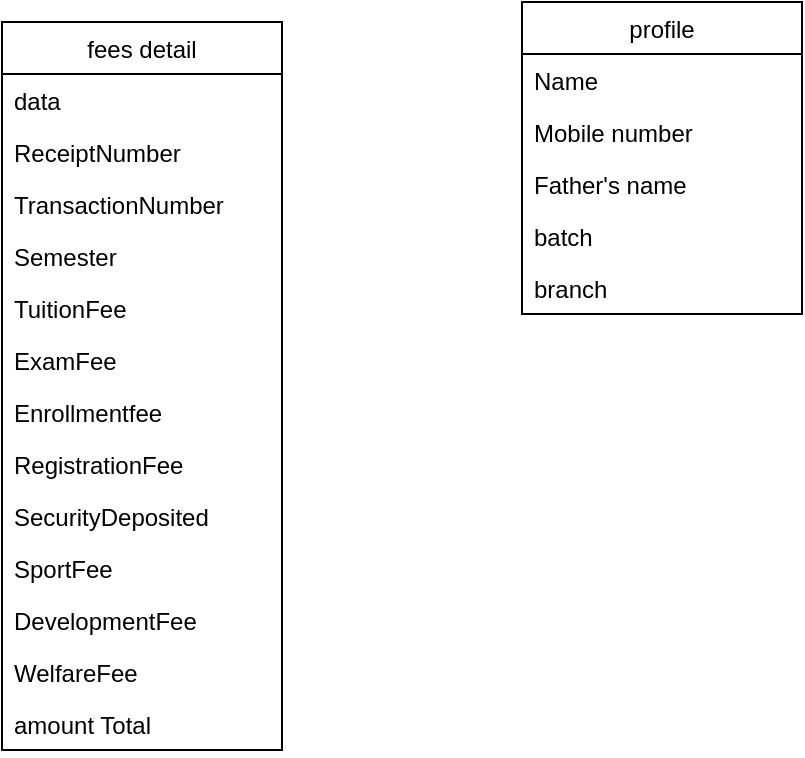 <mxfile version="20.3.3" type="github">
  <diagram id="C5RBs43oDa-KdzZeNtuy" name="Page-1">
    <mxGraphModel dx="910" dy="523" grid="1" gridSize="10" guides="1" tooltips="1" connect="1" arrows="1" fold="1" page="1" pageScale="1" pageWidth="827" pageHeight="1169" math="0" shadow="0">
      <root>
        <mxCell id="WIyWlLk6GJQsqaUBKTNV-0" />
        <mxCell id="WIyWlLk6GJQsqaUBKTNV-1" parent="WIyWlLk6GJQsqaUBKTNV-0" />
        <mxCell id="69zGZlrZlkScKgm8g0BG-0" value="profile " style="swimlane;fontStyle=0;childLayout=stackLayout;horizontal=1;startSize=26;fillColor=none;horizontalStack=0;resizeParent=1;resizeParentMax=0;resizeLast=0;collapsible=1;marginBottom=0;" parent="WIyWlLk6GJQsqaUBKTNV-1" vertex="1">
          <mxGeometry x="450" y="290" width="140" height="156" as="geometry" />
        </mxCell>
        <mxCell id="69zGZlrZlkScKgm8g0BG-1" value="Name" style="text;strokeColor=none;fillColor=none;align=left;verticalAlign=top;spacingLeft=4;spacingRight=4;overflow=hidden;rotatable=0;points=[[0,0.5],[1,0.5]];portConstraint=eastwest;" parent="69zGZlrZlkScKgm8g0BG-0" vertex="1">
          <mxGeometry y="26" width="140" height="26" as="geometry" />
        </mxCell>
        <mxCell id="69zGZlrZlkScKgm8g0BG-2" value="Mobile number " style="text;strokeColor=none;fillColor=none;align=left;verticalAlign=top;spacingLeft=4;spacingRight=4;overflow=hidden;rotatable=0;points=[[0,0.5],[1,0.5]];portConstraint=eastwest;" parent="69zGZlrZlkScKgm8g0BG-0" vertex="1">
          <mxGeometry y="52" width="140" height="26" as="geometry" />
        </mxCell>
        <mxCell id="69zGZlrZlkScKgm8g0BG-3" value="Father&#39;s name" style="text;strokeColor=none;fillColor=none;align=left;verticalAlign=top;spacingLeft=4;spacingRight=4;overflow=hidden;rotatable=0;points=[[0,0.5],[1,0.5]];portConstraint=eastwest;" parent="69zGZlrZlkScKgm8g0BG-0" vertex="1">
          <mxGeometry y="78" width="140" height="26" as="geometry" />
        </mxCell>
        <mxCell id="69zGZlrZlkScKgm8g0BG-4" value="batch" style="text;strokeColor=none;fillColor=none;align=left;verticalAlign=top;spacingLeft=4;spacingRight=4;overflow=hidden;rotatable=0;points=[[0,0.5],[1,0.5]];portConstraint=eastwest;" parent="69zGZlrZlkScKgm8g0BG-0" vertex="1">
          <mxGeometry y="104" width="140" height="26" as="geometry" />
        </mxCell>
        <mxCell id="69zGZlrZlkScKgm8g0BG-5" value="branch" style="text;strokeColor=none;fillColor=none;align=left;verticalAlign=top;spacingLeft=4;spacingRight=4;overflow=hidden;rotatable=0;points=[[0,0.5],[1,0.5]];portConstraint=eastwest;" parent="69zGZlrZlkScKgm8g0BG-0" vertex="1">
          <mxGeometry y="130" width="140" height="26" as="geometry" />
        </mxCell>
        <mxCell id="69zGZlrZlkScKgm8g0BG-7" value="fees detail" style="swimlane;fontStyle=0;childLayout=stackLayout;horizontal=1;startSize=26;fillColor=none;horizontalStack=0;resizeParent=1;resizeParentMax=0;resizeLast=0;collapsible=1;marginBottom=0;" parent="WIyWlLk6GJQsqaUBKTNV-1" vertex="1">
          <mxGeometry x="190" y="300" width="140" height="364" as="geometry" />
        </mxCell>
        <mxCell id="69zGZlrZlkScKgm8g0BG-8" value="data" style="text;strokeColor=none;fillColor=none;align=left;verticalAlign=top;spacingLeft=4;spacingRight=4;overflow=hidden;rotatable=0;points=[[0,0.5],[1,0.5]];portConstraint=eastwest;" parent="69zGZlrZlkScKgm8g0BG-7" vertex="1">
          <mxGeometry y="26" width="140" height="26" as="geometry" />
        </mxCell>
        <mxCell id="69zGZlrZlkScKgm8g0BG-9" value="ReceiptNumber" style="text;strokeColor=none;fillColor=none;align=left;verticalAlign=top;spacingLeft=4;spacingRight=4;overflow=hidden;rotatable=0;points=[[0,0.5],[1,0.5]];portConstraint=eastwest;" parent="69zGZlrZlkScKgm8g0BG-7" vertex="1">
          <mxGeometry y="52" width="140" height="26" as="geometry" />
        </mxCell>
        <mxCell id="69zGZlrZlkScKgm8g0BG-10" value="TransactionNumber" style="text;strokeColor=none;fillColor=none;align=left;verticalAlign=top;spacingLeft=4;spacingRight=4;overflow=hidden;rotatable=0;points=[[0,0.5],[1,0.5]];portConstraint=eastwest;" parent="69zGZlrZlkScKgm8g0BG-7" vertex="1">
          <mxGeometry y="78" width="140" height="26" as="geometry" />
        </mxCell>
        <mxCell id="69zGZlrZlkScKgm8g0BG-11" value="Semester" style="text;strokeColor=none;fillColor=none;align=left;verticalAlign=top;spacingLeft=4;spacingRight=4;overflow=hidden;rotatable=0;points=[[0,0.5],[1,0.5]];portConstraint=eastwest;" parent="69zGZlrZlkScKgm8g0BG-7" vertex="1">
          <mxGeometry y="104" width="140" height="26" as="geometry" />
        </mxCell>
        <mxCell id="69zGZlrZlkScKgm8g0BG-12" value="TuitionFee" style="text;strokeColor=none;fillColor=none;align=left;verticalAlign=top;spacingLeft=4;spacingRight=4;overflow=hidden;rotatable=0;points=[[0,0.5],[1,0.5]];portConstraint=eastwest;" parent="69zGZlrZlkScKgm8g0BG-7" vertex="1">
          <mxGeometry y="130" width="140" height="26" as="geometry" />
        </mxCell>
        <mxCell id="69zGZlrZlkScKgm8g0BG-13" value="ExamFee" style="text;strokeColor=none;fillColor=none;align=left;verticalAlign=top;spacingLeft=4;spacingRight=4;overflow=hidden;rotatable=0;points=[[0,0.5],[1,0.5]];portConstraint=eastwest;" parent="69zGZlrZlkScKgm8g0BG-7" vertex="1">
          <mxGeometry y="156" width="140" height="26" as="geometry" />
        </mxCell>
        <mxCell id="69zGZlrZlkScKgm8g0BG-14" value="Enrollmentfee" style="text;strokeColor=none;fillColor=none;align=left;verticalAlign=top;spacingLeft=4;spacingRight=4;overflow=hidden;rotatable=0;points=[[0,0.5],[1,0.5]];portConstraint=eastwest;" parent="69zGZlrZlkScKgm8g0BG-7" vertex="1">
          <mxGeometry y="182" width="140" height="26" as="geometry" />
        </mxCell>
        <mxCell id="69zGZlrZlkScKgm8g0BG-15" value="RegistrationFee" style="text;strokeColor=none;fillColor=none;align=left;verticalAlign=top;spacingLeft=4;spacingRight=4;overflow=hidden;rotatable=0;points=[[0,0.5],[1,0.5]];portConstraint=eastwest;" parent="69zGZlrZlkScKgm8g0BG-7" vertex="1">
          <mxGeometry y="208" width="140" height="26" as="geometry" />
        </mxCell>
        <mxCell id="69zGZlrZlkScKgm8g0BG-16" value="SecurityDeposited" style="text;strokeColor=none;fillColor=none;align=left;verticalAlign=top;spacingLeft=4;spacingRight=4;overflow=hidden;rotatable=0;points=[[0,0.5],[1,0.5]];portConstraint=eastwest;" parent="69zGZlrZlkScKgm8g0BG-7" vertex="1">
          <mxGeometry y="234" width="140" height="26" as="geometry" />
        </mxCell>
        <mxCell id="69zGZlrZlkScKgm8g0BG-17" value="SportFee" style="text;strokeColor=none;fillColor=none;align=left;verticalAlign=top;spacingLeft=4;spacingRight=4;overflow=hidden;rotatable=0;points=[[0,0.5],[1,0.5]];portConstraint=eastwest;" parent="69zGZlrZlkScKgm8g0BG-7" vertex="1">
          <mxGeometry y="260" width="140" height="26" as="geometry" />
        </mxCell>
        <mxCell id="69zGZlrZlkScKgm8g0BG-18" value="DevelopmentFee" style="text;strokeColor=none;fillColor=none;align=left;verticalAlign=top;spacingLeft=4;spacingRight=4;overflow=hidden;rotatable=0;points=[[0,0.5],[1,0.5]];portConstraint=eastwest;" parent="69zGZlrZlkScKgm8g0BG-7" vertex="1">
          <mxGeometry y="286" width="140" height="26" as="geometry" />
        </mxCell>
        <mxCell id="69zGZlrZlkScKgm8g0BG-19" value="WelfareFee" style="text;strokeColor=none;fillColor=none;align=left;verticalAlign=top;spacingLeft=4;spacingRight=4;overflow=hidden;rotatable=0;points=[[0,0.5],[1,0.5]];portConstraint=eastwest;" parent="69zGZlrZlkScKgm8g0BG-7" vertex="1">
          <mxGeometry y="312" width="140" height="26" as="geometry" />
        </mxCell>
        <mxCell id="69zGZlrZlkScKgm8g0BG-20" value="amount Total" style="text;strokeColor=none;fillColor=none;align=left;verticalAlign=top;spacingLeft=4;spacingRight=4;overflow=hidden;rotatable=0;points=[[0,0.5],[1,0.5]];portConstraint=eastwest;" parent="69zGZlrZlkScKgm8g0BG-7" vertex="1">
          <mxGeometry y="338" width="140" height="26" as="geometry" />
        </mxCell>
      </root>
    </mxGraphModel>
  </diagram>
</mxfile>
